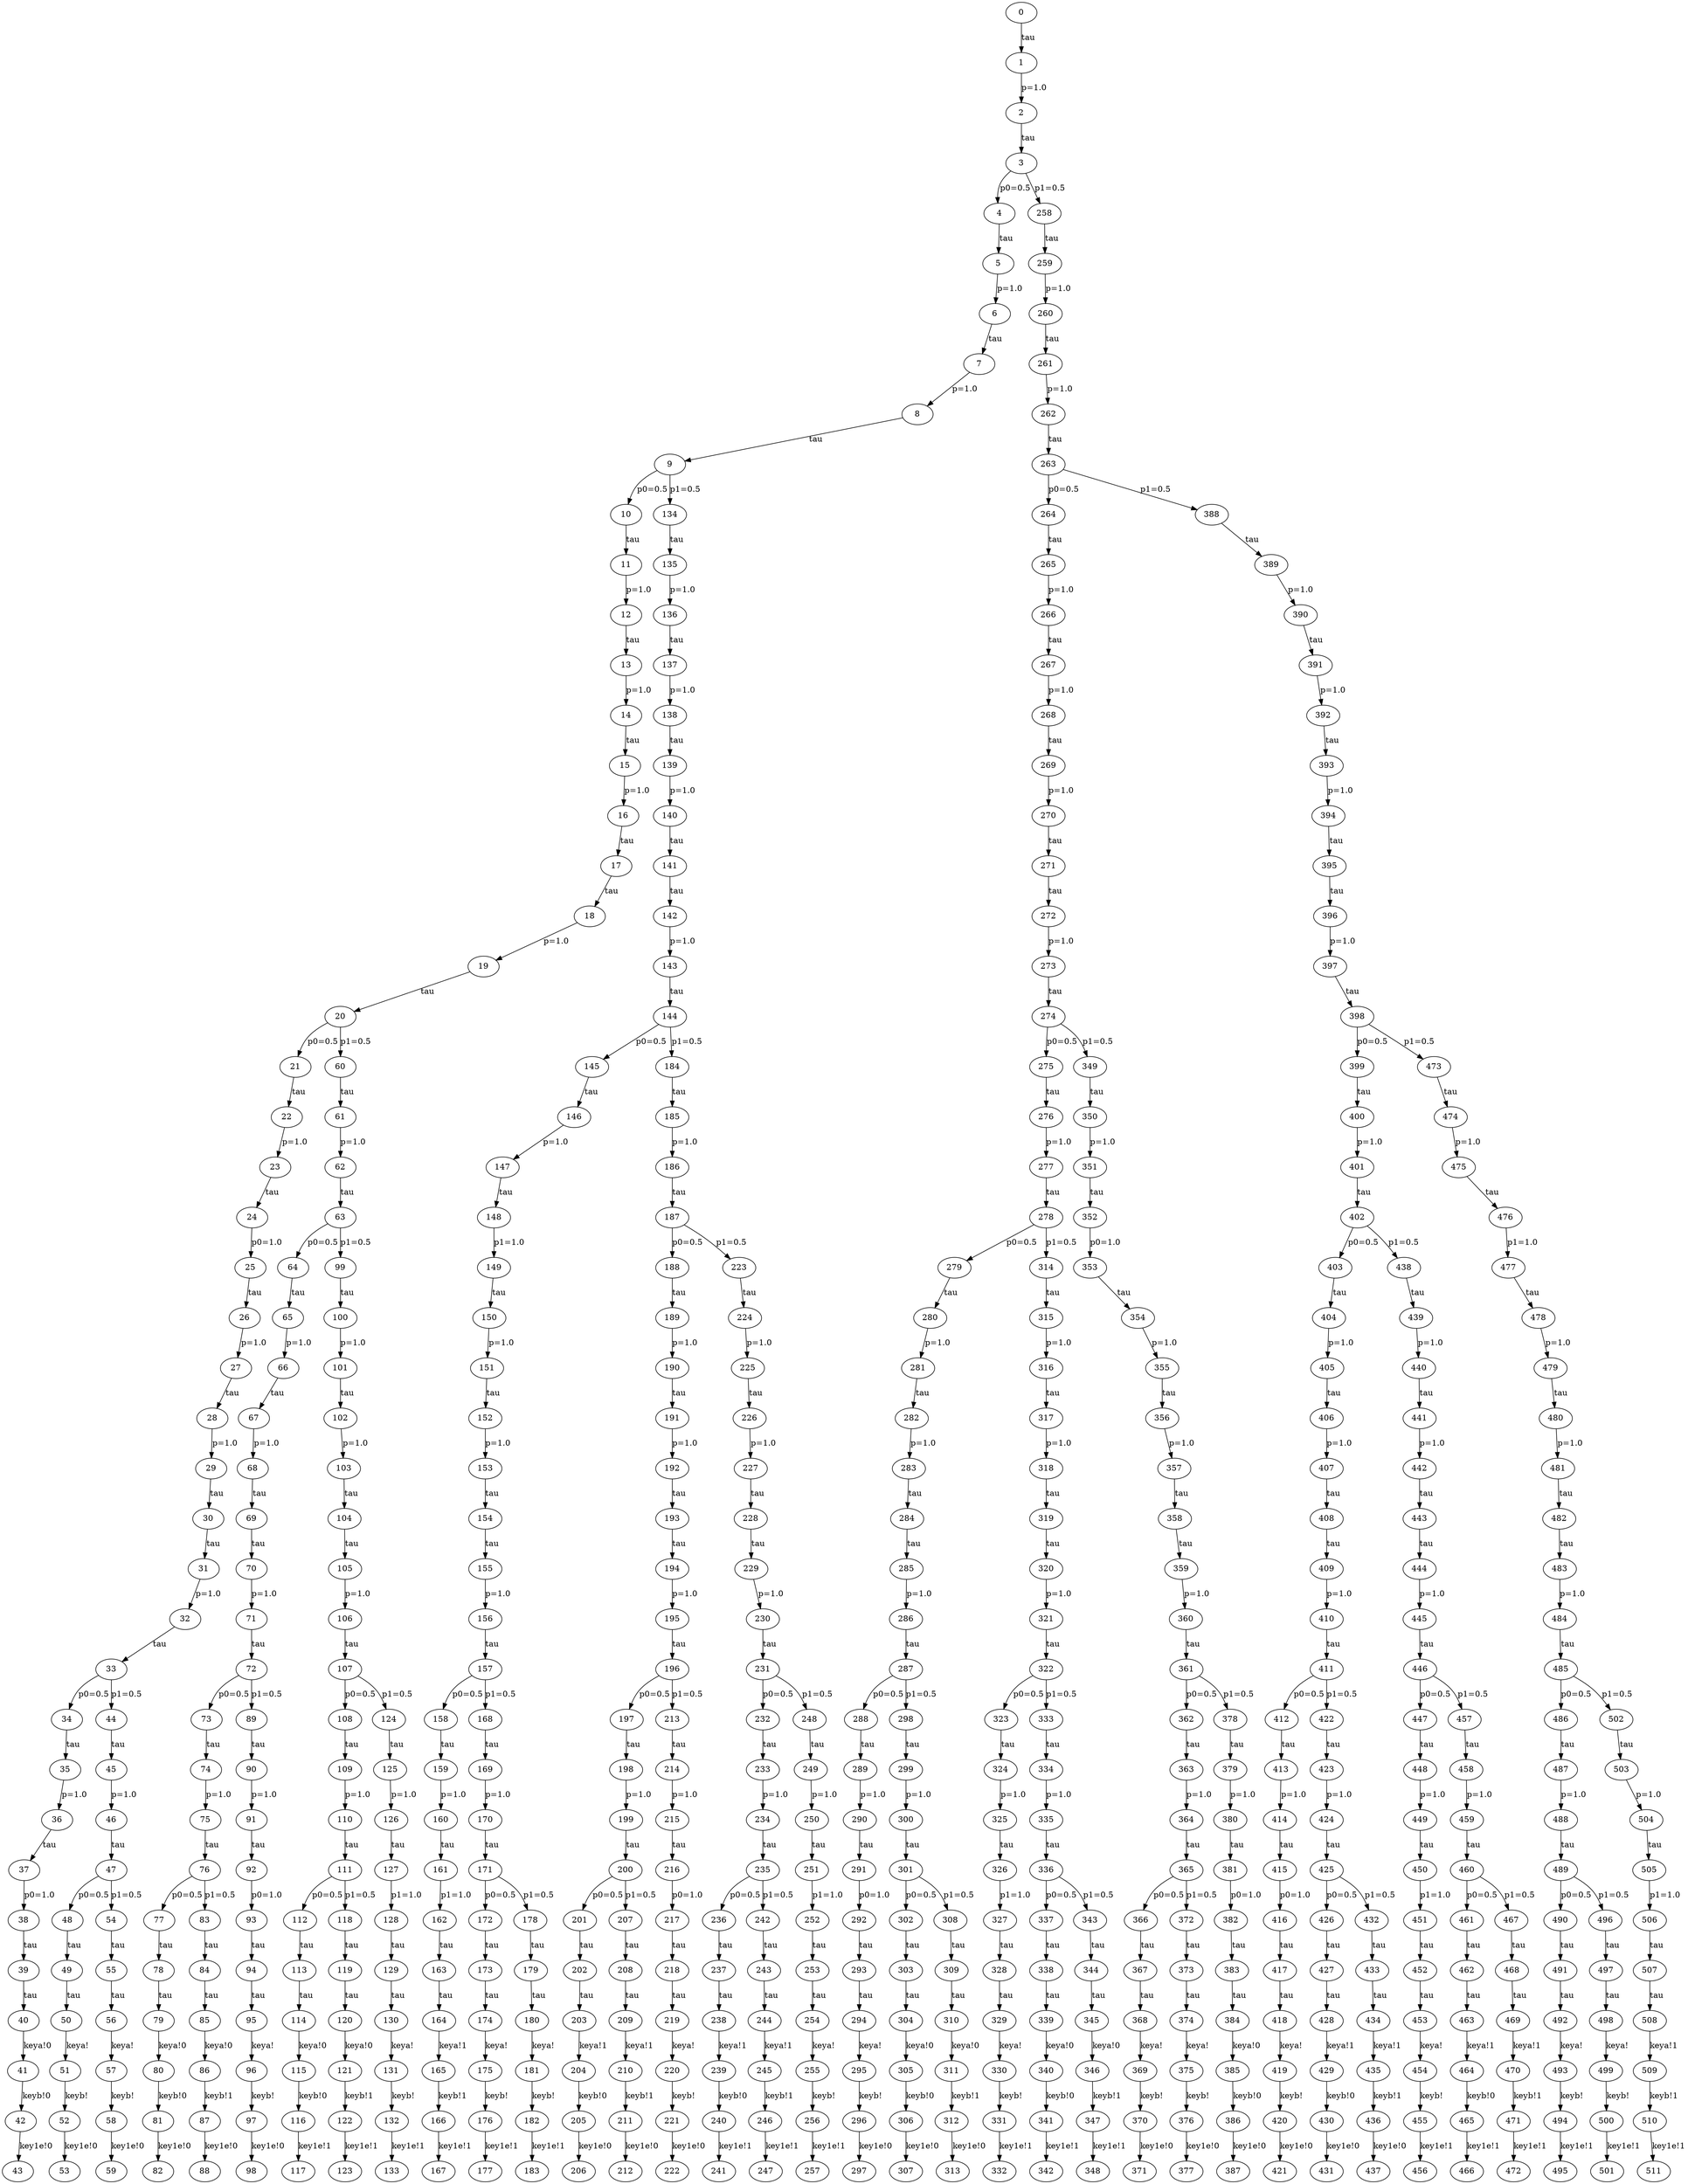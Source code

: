 // The qLTS BB84
digraph {
	0 -> 1 [label=tau]
	1 -> 2 [label="p=1.0"]
	2 -> 3 [label=tau]
	3 -> 4 [label="p0=0.5"]
	4 -> 5 [label=tau]
	5 -> 6 [label="p=1.0"]
	6 -> 7 [label=tau]
	7 -> 8 [label="p=1.0"]
	8 -> 9 [label=tau]
	9 -> 10 [label="p0=0.5"]
	10 -> 11 [label=tau]
	11 -> 12 [label="p=1.0"]
	12 -> 13 [label=tau]
	13 -> 14 [label="p=1.0"]
	14 -> 15 [label=tau]
	15 -> 16 [label="p=1.0"]
	16 -> 17 [label=tau]
	17 -> 18 [label=tau]
	18 -> 19 [label="p=1.0"]
	19 -> 20 [label=tau]
	20 -> 21 [label="p0=0.5"]
	21 -> 22 [label=tau]
	22 -> 23 [label="p=1.0"]
	23 -> 24 [label=tau]
	24 -> 25 [label="p0=1.0"]
	25 -> 26 [label=tau]
	26 -> 27 [label="p=1.0"]
	27 -> 28 [label=tau]
	28 -> 29 [label="p=1.0"]
	29 -> 30 [label=tau]
	30 -> 31 [label=tau]
	31 -> 32 [label="p=1.0"]
	32 -> 33 [label=tau]
	33 -> 34 [label="p0=0.5"]
	34 -> 35 [label=tau]
	35 -> 36 [label="p=1.0"]
	36 -> 37 [label=tau]
	37 -> 38 [label="p0=1.0"]
	38 -> 39 [label=tau]
	39 -> 40 [label=tau]
	40 -> 41 [label="keya!0"]
	41 -> 42 [label="keyb!0"]
	42 -> 43 [label="key1e!0"]
	33 -> 44 [label="p1=0.5"]
	44 -> 45 [label=tau]
	45 -> 46 [label="p=1.0"]
	46 -> 47 [label=tau]
	47 -> 48 [label="p0=0.5"]
	48 -> 49 [label=tau]
	49 -> 50 [label=tau]
	50 -> 51 [label="keya!"]
	51 -> 52 [label="keyb!"]
	52 -> 53 [label="key1e!0"]
	47 -> 54 [label="p1=0.5"]
	54 -> 55 [label=tau]
	55 -> 56 [label=tau]
	56 -> 57 [label="keya!"]
	57 -> 58 [label="keyb!"]
	58 -> 59 [label="key1e!0"]
	20 -> 60 [label="p1=0.5"]
	60 -> 61 [label=tau]
	61 -> 62 [label="p=1.0"]
	62 -> 63 [label=tau]
	63 -> 64 [label="p0=0.5"]
	64 -> 65 [label=tau]
	65 -> 66 [label="p=1.0"]
	66 -> 67 [label=tau]
	67 -> 68 [label="p=1.0"]
	68 -> 69 [label=tau]
	69 -> 70 [label=tau]
	70 -> 71 [label="p=1.0"]
	71 -> 72 [label=tau]
	72 -> 73 [label="p0=0.5"]
	73 -> 74 [label=tau]
	74 -> 75 [label="p=1.0"]
	75 -> 76 [label=tau]
	76 -> 77 [label="p0=0.5"]
	77 -> 78 [label=tau]
	78 -> 79 [label=tau]
	79 -> 80 [label="keya!0"]
	80 -> 81 [label="keyb!0"]
	81 -> 82 [label="key1e!0"]
	76 -> 83 [label="p1=0.5"]
	83 -> 84 [label=tau]
	84 -> 85 [label=tau]
	85 -> 86 [label="keya!0"]
	86 -> 87 [label="keyb!1"]
	87 -> 88 [label="key1e!0"]
	72 -> 89 [label="p1=0.5"]
	89 -> 90 [label=tau]
	90 -> 91 [label="p=1.0"]
	91 -> 92 [label=tau]
	92 -> 93 [label="p0=1.0"]
	93 -> 94 [label=tau]
	94 -> 95 [label=tau]
	95 -> 96 [label="keya!"]
	96 -> 97 [label="keyb!"]
	97 -> 98 [label="key1e!0"]
	63 -> 99 [label="p1=0.5"]
	99 -> 100 [label=tau]
	100 -> 101 [label="p=1.0"]
	101 -> 102 [label=tau]
	102 -> 103 [label="p=1.0"]
	103 -> 104 [label=tau]
	104 -> 105 [label=tau]
	105 -> 106 [label="p=1.0"]
	106 -> 107 [label=tau]
	107 -> 108 [label="p0=0.5"]
	108 -> 109 [label=tau]
	109 -> 110 [label="p=1.0"]
	110 -> 111 [label=tau]
	111 -> 112 [label="p0=0.5"]
	112 -> 113 [label=tau]
	113 -> 114 [label=tau]
	114 -> 115 [label="keya!0"]
	115 -> 116 [label="keyb!0"]
	116 -> 117 [label="key1e!1"]
	111 -> 118 [label="p1=0.5"]
	118 -> 119 [label=tau]
	119 -> 120 [label=tau]
	120 -> 121 [label="keya!0"]
	121 -> 122 [label="keyb!1"]
	122 -> 123 [label="key1e!1"]
	107 -> 124 [label="p1=0.5"]
	124 -> 125 [label=tau]
	125 -> 126 [label="p=1.0"]
	126 -> 127 [label=tau]
	127 -> 128 [label="p1=1.0"]
	128 -> 129 [label=tau]
	129 -> 130 [label=tau]
	130 -> 131 [label="keya!"]
	131 -> 132 [label="keyb!"]
	132 -> 133 [label="key1e!1"]
	9 -> 134 [label="p1=0.5"]
	134 -> 135 [label=tau]
	135 -> 136 [label="p=1.0"]
	136 -> 137 [label=tau]
	137 -> 138 [label="p=1.0"]
	138 -> 139 [label=tau]
	139 -> 140 [label="p=1.0"]
	140 -> 141 [label=tau]
	141 -> 142 [label=tau]
	142 -> 143 [label="p=1.0"]
	143 -> 144 [label=tau]
	144 -> 145 [label="p0=0.5"]
	145 -> 146 [label=tau]
	146 -> 147 [label="p=1.0"]
	147 -> 148 [label=tau]
	148 -> 149 [label="p1=1.0"]
	149 -> 150 [label=tau]
	150 -> 151 [label="p=1.0"]
	151 -> 152 [label=tau]
	152 -> 153 [label="p=1.0"]
	153 -> 154 [label=tau]
	154 -> 155 [label=tau]
	155 -> 156 [label="p=1.0"]
	156 -> 157 [label=tau]
	157 -> 158 [label="p0=0.5"]
	158 -> 159 [label=tau]
	159 -> 160 [label="p=1.0"]
	160 -> 161 [label=tau]
	161 -> 162 [label="p1=1.0"]
	162 -> 163 [label=tau]
	163 -> 164 [label=tau]
	164 -> 165 [label="keya!1"]
	165 -> 166 [label="keyb!1"]
	166 -> 167 [label="key1e!1"]
	157 -> 168 [label="p1=0.5"]
	168 -> 169 [label=tau]
	169 -> 170 [label="p=1.0"]
	170 -> 171 [label=tau]
	171 -> 172 [label="p0=0.5"]
	172 -> 173 [label=tau]
	173 -> 174 [label=tau]
	174 -> 175 [label="keya!"]
	175 -> 176 [label="keyb!"]
	176 -> 177 [label="key1e!1"]
	171 -> 178 [label="p1=0.5"]
	178 -> 179 [label=tau]
	179 -> 180 [label=tau]
	180 -> 181 [label="keya!"]
	181 -> 182 [label="keyb!"]
	182 -> 183 [label="key1e!1"]
	144 -> 184 [label="p1=0.5"]
	184 -> 185 [label=tau]
	185 -> 186 [label="p=1.0"]
	186 -> 187 [label=tau]
	187 -> 188 [label="p0=0.5"]
	188 -> 189 [label=tau]
	189 -> 190 [label="p=1.0"]
	190 -> 191 [label=tau]
	191 -> 192 [label="p=1.0"]
	192 -> 193 [label=tau]
	193 -> 194 [label=tau]
	194 -> 195 [label="p=1.0"]
	195 -> 196 [label=tau]
	196 -> 197 [label="p0=0.5"]
	197 -> 198 [label=tau]
	198 -> 199 [label="p=1.0"]
	199 -> 200 [label=tau]
	200 -> 201 [label="p0=0.5"]
	201 -> 202 [label=tau]
	202 -> 203 [label=tau]
	203 -> 204 [label="keya!1"]
	204 -> 205 [label="keyb!0"]
	205 -> 206 [label="key1e!0"]
	200 -> 207 [label="p1=0.5"]
	207 -> 208 [label=tau]
	208 -> 209 [label=tau]
	209 -> 210 [label="keya!1"]
	210 -> 211 [label="keyb!1"]
	211 -> 212 [label="key1e!0"]
	196 -> 213 [label="p1=0.5"]
	213 -> 214 [label=tau]
	214 -> 215 [label="p=1.0"]
	215 -> 216 [label=tau]
	216 -> 217 [label="p0=1.0"]
	217 -> 218 [label=tau]
	218 -> 219 [label=tau]
	219 -> 220 [label="keya!"]
	220 -> 221 [label="keyb!"]
	221 -> 222 [label="key1e!0"]
	187 -> 223 [label="p1=0.5"]
	223 -> 224 [label=tau]
	224 -> 225 [label="p=1.0"]
	225 -> 226 [label=tau]
	226 -> 227 [label="p=1.0"]
	227 -> 228 [label=tau]
	228 -> 229 [label=tau]
	229 -> 230 [label="p=1.0"]
	230 -> 231 [label=tau]
	231 -> 232 [label="p0=0.5"]
	232 -> 233 [label=tau]
	233 -> 234 [label="p=1.0"]
	234 -> 235 [label=tau]
	235 -> 236 [label="p0=0.5"]
	236 -> 237 [label=tau]
	237 -> 238 [label=tau]
	238 -> 239 [label="keya!1"]
	239 -> 240 [label="keyb!0"]
	240 -> 241 [label="key1e!1"]
	235 -> 242 [label="p1=0.5"]
	242 -> 243 [label=tau]
	243 -> 244 [label=tau]
	244 -> 245 [label="keya!1"]
	245 -> 246 [label="keyb!1"]
	246 -> 247 [label="key1e!1"]
	231 -> 248 [label="p1=0.5"]
	248 -> 249 [label=tau]
	249 -> 250 [label="p=1.0"]
	250 -> 251 [label=tau]
	251 -> 252 [label="p1=1.0"]
	252 -> 253 [label=tau]
	253 -> 254 [label=tau]
	254 -> 255 [label="keya!"]
	255 -> 256 [label="keyb!"]
	256 -> 257 [label="key1e!1"]
	3 -> 258 [label="p1=0.5"]
	258 -> 259 [label=tau]
	259 -> 260 [label="p=1.0"]
	260 -> 261 [label=tau]
	261 -> 262 [label="p=1.0"]
	262 -> 263 [label=tau]
	263 -> 264 [label="p0=0.5"]
	264 -> 265 [label=tau]
	265 -> 266 [label="p=1.0"]
	266 -> 267 [label=tau]
	267 -> 268 [label="p=1.0"]
	268 -> 269 [label=tau]
	269 -> 270 [label="p=1.0"]
	270 -> 271 [label=tau]
	271 -> 272 [label=tau]
	272 -> 273 [label="p=1.0"]
	273 -> 274 [label=tau]
	274 -> 275 [label="p0=0.5"]
	275 -> 276 [label=tau]
	276 -> 277 [label="p=1.0"]
	277 -> 278 [label=tau]
	278 -> 279 [label="p0=0.5"]
	279 -> 280 [label=tau]
	280 -> 281 [label="p=1.0"]
	281 -> 282 [label=tau]
	282 -> 283 [label="p=1.0"]
	283 -> 284 [label=tau]
	284 -> 285 [label=tau]
	285 -> 286 [label="p=1.0"]
	286 -> 287 [label=tau]
	287 -> 288 [label="p0=0.5"]
	288 -> 289 [label=tau]
	289 -> 290 [label="p=1.0"]
	290 -> 291 [label=tau]
	291 -> 292 [label="p0=1.0"]
	292 -> 293 [label=tau]
	293 -> 294 [label=tau]
	294 -> 295 [label="keya!"]
	295 -> 296 [label="keyb!"]
	296 -> 297 [label="key1e!0"]
	287 -> 298 [label="p1=0.5"]
	298 -> 299 [label=tau]
	299 -> 300 [label="p=1.0"]
	300 -> 301 [label=tau]
	301 -> 302 [label="p0=0.5"]
	302 -> 303 [label=tau]
	303 -> 304 [label=tau]
	304 -> 305 [label="keya!0"]
	305 -> 306 [label="keyb!0"]
	306 -> 307 [label="key1e!0"]
	301 -> 308 [label="p1=0.5"]
	308 -> 309 [label=tau]
	309 -> 310 [label=tau]
	310 -> 311 [label="keya!0"]
	311 -> 312 [label="keyb!1"]
	312 -> 313 [label="key1e!0"]
	278 -> 314 [label="p1=0.5"]
	314 -> 315 [label=tau]
	315 -> 316 [label="p=1.0"]
	316 -> 317 [label=tau]
	317 -> 318 [label="p=1.0"]
	318 -> 319 [label=tau]
	319 -> 320 [label=tau]
	320 -> 321 [label="p=1.0"]
	321 -> 322 [label=tau]
	322 -> 323 [label="p0=0.5"]
	323 -> 324 [label=tau]
	324 -> 325 [label="p=1.0"]
	325 -> 326 [label=tau]
	326 -> 327 [label="p1=1.0"]
	327 -> 328 [label=tau]
	328 -> 329 [label=tau]
	329 -> 330 [label="keya!"]
	330 -> 331 [label="keyb!"]
	331 -> 332 [label="key1e!1"]
	322 -> 333 [label="p1=0.5"]
	333 -> 334 [label=tau]
	334 -> 335 [label="p=1.0"]
	335 -> 336 [label=tau]
	336 -> 337 [label="p0=0.5"]
	337 -> 338 [label=tau]
	338 -> 339 [label=tau]
	339 -> 340 [label="keya!0"]
	340 -> 341 [label="keyb!0"]
	341 -> 342 [label="key1e!1"]
	336 -> 343 [label="p1=0.5"]
	343 -> 344 [label=tau]
	344 -> 345 [label=tau]
	345 -> 346 [label="keya!0"]
	346 -> 347 [label="keyb!1"]
	347 -> 348 [label="key1e!1"]
	274 -> 349 [label="p1=0.5"]
	349 -> 350 [label=tau]
	350 -> 351 [label="p=1.0"]
	351 -> 352 [label=tau]
	352 -> 353 [label="p0=1.0"]
	353 -> 354 [label=tau]
	354 -> 355 [label="p=1.0"]
	355 -> 356 [label=tau]
	356 -> 357 [label="p=1.0"]
	357 -> 358 [label=tau]
	358 -> 359 [label=tau]
	359 -> 360 [label="p=1.0"]
	360 -> 361 [label=tau]
	361 -> 362 [label="p0=0.5"]
	362 -> 363 [label=tau]
	363 -> 364 [label="p=1.0"]
	364 -> 365 [label=tau]
	365 -> 366 [label="p0=0.5"]
	366 -> 367 [label=tau]
	367 -> 368 [label=tau]
	368 -> 369 [label="keya!"]
	369 -> 370 [label="keyb!"]
	370 -> 371 [label="key1e!0"]
	365 -> 372 [label="p1=0.5"]
	372 -> 373 [label=tau]
	373 -> 374 [label=tau]
	374 -> 375 [label="keya!"]
	375 -> 376 [label="keyb!"]
	376 -> 377 [label="key1e!0"]
	361 -> 378 [label="p1=0.5"]
	378 -> 379 [label=tau]
	379 -> 380 [label="p=1.0"]
	380 -> 381 [label=tau]
	381 -> 382 [label="p0=1.0"]
	382 -> 383 [label=tau]
	383 -> 384 [label=tau]
	384 -> 385 [label="keya!0"]
	385 -> 386 [label="keyb!0"]
	386 -> 387 [label="key1e!0"]
	263 -> 388 [label="p1=0.5"]
	388 -> 389 [label=tau]
	389 -> 390 [label="p=1.0"]
	390 -> 391 [label=tau]
	391 -> 392 [label="p=1.0"]
	392 -> 393 [label=tau]
	393 -> 394 [label="p=1.0"]
	394 -> 395 [label=tau]
	395 -> 396 [label=tau]
	396 -> 397 [label="p=1.0"]
	397 -> 398 [label=tau]
	398 -> 399 [label="p0=0.5"]
	399 -> 400 [label=tau]
	400 -> 401 [label="p=1.0"]
	401 -> 402 [label=tau]
	402 -> 403 [label="p0=0.5"]
	403 -> 404 [label=tau]
	404 -> 405 [label="p=1.0"]
	405 -> 406 [label=tau]
	406 -> 407 [label="p=1.0"]
	407 -> 408 [label=tau]
	408 -> 409 [label=tau]
	409 -> 410 [label="p=1.0"]
	410 -> 411 [label=tau]
	411 -> 412 [label="p0=0.5"]
	412 -> 413 [label=tau]
	413 -> 414 [label="p=1.0"]
	414 -> 415 [label=tau]
	415 -> 416 [label="p0=1.0"]
	416 -> 417 [label=tau]
	417 -> 418 [label=tau]
	418 -> 419 [label="keya!"]
	419 -> 420 [label="keyb!"]
	420 -> 421 [label="key1e!0"]
	411 -> 422 [label="p1=0.5"]
	422 -> 423 [label=tau]
	423 -> 424 [label="p=1.0"]
	424 -> 425 [label=tau]
	425 -> 426 [label="p0=0.5"]
	426 -> 427 [label=tau]
	427 -> 428 [label=tau]
	428 -> 429 [label="keya!1"]
	429 -> 430 [label="keyb!0"]
	430 -> 431 [label="key1e!0"]
	425 -> 432 [label="p1=0.5"]
	432 -> 433 [label=tau]
	433 -> 434 [label=tau]
	434 -> 435 [label="keya!1"]
	435 -> 436 [label="keyb!1"]
	436 -> 437 [label="key1e!0"]
	402 -> 438 [label="p1=0.5"]
	438 -> 439 [label=tau]
	439 -> 440 [label="p=1.0"]
	440 -> 441 [label=tau]
	441 -> 442 [label="p=1.0"]
	442 -> 443 [label=tau]
	443 -> 444 [label=tau]
	444 -> 445 [label="p=1.0"]
	445 -> 446 [label=tau]
	446 -> 447 [label="p0=0.5"]
	447 -> 448 [label=tau]
	448 -> 449 [label="p=1.0"]
	449 -> 450 [label=tau]
	450 -> 451 [label="p1=1.0"]
	451 -> 452 [label=tau]
	452 -> 453 [label=tau]
	453 -> 454 [label="keya!"]
	454 -> 455 [label="keyb!"]
	455 -> 456 [label="key1e!1"]
	446 -> 457 [label="p1=0.5"]
	457 -> 458 [label=tau]
	458 -> 459 [label="p=1.0"]
	459 -> 460 [label=tau]
	460 -> 461 [label="p0=0.5"]
	461 -> 462 [label=tau]
	462 -> 463 [label=tau]
	463 -> 464 [label="keya!1"]
	464 -> 465 [label="keyb!0"]
	465 -> 466 [label="key1e!1"]
	460 -> 467 [label="p1=0.5"]
	467 -> 468 [label=tau]
	468 -> 469 [label=tau]
	469 -> 470 [label="keya!1"]
	470 -> 471 [label="keyb!1"]
	471 -> 472 [label="key1e!1"]
	398 -> 473 [label="p1=0.5"]
	473 -> 474 [label=tau]
	474 -> 475 [label="p=1.0"]
	475 -> 476 [label=tau]
	476 -> 477 [label="p1=1.0"]
	477 -> 478 [label=tau]
	478 -> 479 [label="p=1.0"]
	479 -> 480 [label=tau]
	480 -> 481 [label="p=1.0"]
	481 -> 482 [label=tau]
	482 -> 483 [label=tau]
	483 -> 484 [label="p=1.0"]
	484 -> 485 [label=tau]
	485 -> 486 [label="p0=0.5"]
	486 -> 487 [label=tau]
	487 -> 488 [label="p=1.0"]
	488 -> 489 [label=tau]
	489 -> 490 [label="p0=0.5"]
	490 -> 491 [label=tau]
	491 -> 492 [label=tau]
	492 -> 493 [label="keya!"]
	493 -> 494 [label="keyb!"]
	494 -> 495 [label="key1e!1"]
	489 -> 496 [label="p1=0.5"]
	496 -> 497 [label=tau]
	497 -> 498 [label=tau]
	498 -> 499 [label="keya!"]
	499 -> 500 [label="keyb!"]
	500 -> 501 [label="key1e!1"]
	485 -> 502 [label="p1=0.5"]
	502 -> 503 [label=tau]
	503 -> 504 [label="p=1.0"]
	504 -> 505 [label=tau]
	505 -> 506 [label="p1=1.0"]
	506 -> 507 [label=tau]
	507 -> 508 [label=tau]
	508 -> 509 [label="keya!1"]
	509 -> 510 [label="keyb!1"]
	510 -> 511 [label="key1e!1"]
}
